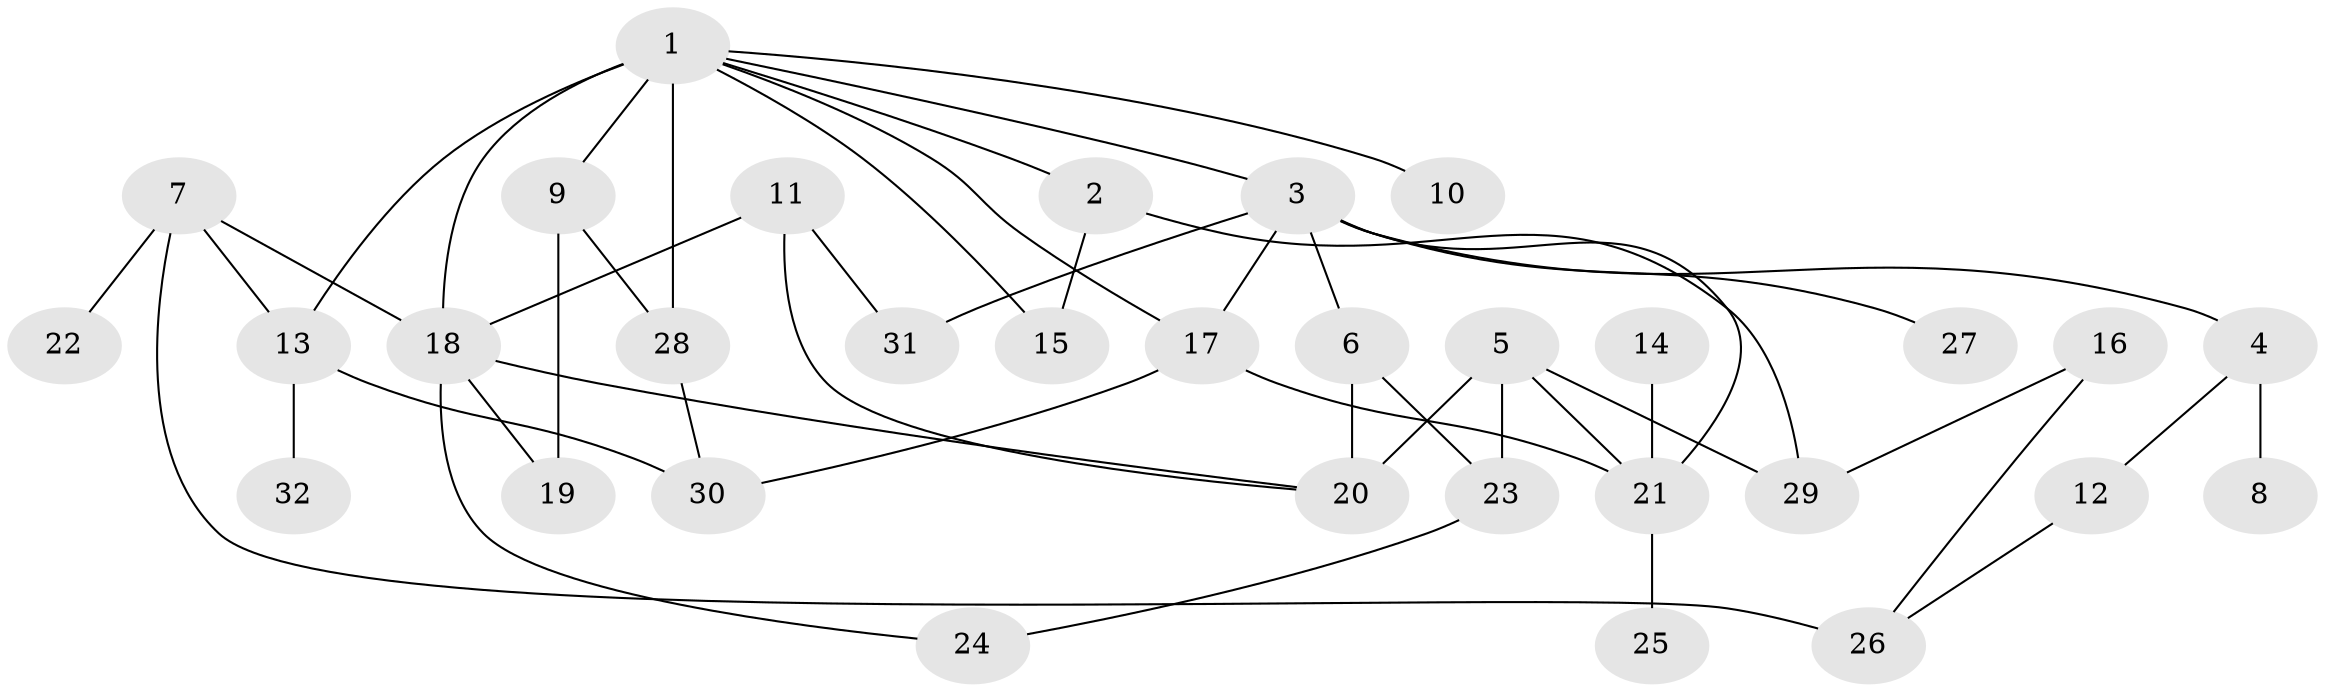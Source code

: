 // original degree distribution, {6: 0.046875, 8: 0.015625, 5: 0.078125, 3: 0.25, 4: 0.078125, 1: 0.234375, 2: 0.296875}
// Generated by graph-tools (version 1.1) at 2025/36/03/04/25 23:36:03]
// undirected, 32 vertices, 48 edges
graph export_dot {
  node [color=gray90,style=filled];
  1;
  2;
  3;
  4;
  5;
  6;
  7;
  8;
  9;
  10;
  11;
  12;
  13;
  14;
  15;
  16;
  17;
  18;
  19;
  20;
  21;
  22;
  23;
  24;
  25;
  26;
  27;
  28;
  29;
  30;
  31;
  32;
  1 -- 2 [weight=1.0];
  1 -- 3 [weight=1.0];
  1 -- 9 [weight=1.0];
  1 -- 10 [weight=1.0];
  1 -- 13 [weight=1.0];
  1 -- 15 [weight=1.0];
  1 -- 17 [weight=1.0];
  1 -- 18 [weight=1.0];
  1 -- 28 [weight=3.0];
  2 -- 15 [weight=1.0];
  2 -- 29 [weight=1.0];
  3 -- 4 [weight=1.0];
  3 -- 6 [weight=1.0];
  3 -- 17 [weight=1.0];
  3 -- 21 [weight=1.0];
  3 -- 27 [weight=1.0];
  3 -- 31 [weight=1.0];
  4 -- 8 [weight=1.0];
  4 -- 12 [weight=1.0];
  5 -- 20 [weight=2.0];
  5 -- 21 [weight=1.0];
  5 -- 23 [weight=3.0];
  5 -- 29 [weight=1.0];
  6 -- 20 [weight=1.0];
  6 -- 23 [weight=1.0];
  7 -- 13 [weight=1.0];
  7 -- 18 [weight=1.0];
  7 -- 22 [weight=1.0];
  7 -- 26 [weight=2.0];
  9 -- 19 [weight=1.0];
  9 -- 28 [weight=1.0];
  11 -- 18 [weight=1.0];
  11 -- 20 [weight=1.0];
  11 -- 31 [weight=1.0];
  12 -- 26 [weight=1.0];
  13 -- 30 [weight=1.0];
  13 -- 32 [weight=1.0];
  14 -- 21 [weight=1.0];
  16 -- 26 [weight=1.0];
  16 -- 29 [weight=1.0];
  17 -- 21 [weight=1.0];
  17 -- 30 [weight=1.0];
  18 -- 19 [weight=1.0];
  18 -- 20 [weight=1.0];
  18 -- 24 [weight=1.0];
  21 -- 25 [weight=1.0];
  23 -- 24 [weight=1.0];
  28 -- 30 [weight=1.0];
}
